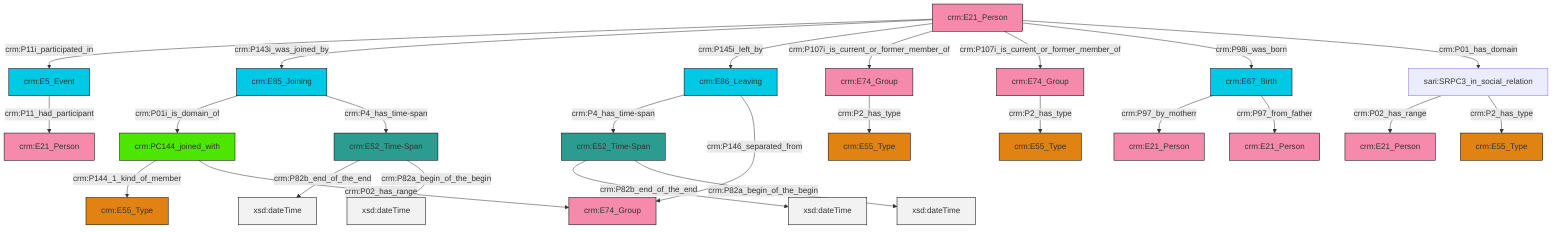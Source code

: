 graph TD
classDef Literal fill:#f2f2f2,stroke:#000000;
classDef CRM_Entity fill:#FFFFFF,stroke:#000000;
classDef Temporal_Entity fill:#00C9E6, stroke:#000000;
classDef Type fill:#E18312, stroke:#000000;
classDef Time-Span fill:#2C9C91, stroke:#000000;
classDef Appellation fill:#FFEB7F, stroke:#000000;
classDef Place fill:#008836, stroke:#000000;
classDef Persistent_Item fill:#B266B2, stroke:#000000;
classDef Conceptual_Object fill:#FFD700, stroke:#000000;
classDef Physical_Thing fill:#D2B48C, stroke:#000000;
classDef Actor fill:#f58aad, stroke:#000000;
classDef PC_Classes fill:#4ce600, stroke:#000000;
classDef Multi fill:#cccccc,stroke:#000000;

0["crm:E21_Person"]:::Actor -->|crm:P11i_participated_in| 1["crm:E5_Event"]:::Temporal_Entity
2["crm:PC144_joined_with"]:::PC_Classes -->|crm:P144_1_kind_of_member| 3["crm:E55_Type"]:::Type
7["crm:E52_Time-Span"]:::Time-Span -->|crm:P82b_end_of_the_end| 8[xsd:dateTime]:::Literal
0["crm:E21_Person"]:::Actor -->|crm:P143i_was_joined_by| 11["crm:E85_Joining"]:::Temporal_Entity
13["crm:E67_Birth"]:::Temporal_Entity -->|crm:P97_by_motherr| 14["crm:E21_Person"]:::Actor
7["crm:E52_Time-Span"]:::Time-Span -->|crm:P82a_begin_of_the_begin| 17[xsd:dateTime]:::Literal
22["sari:SRPC3_in_social_relation"]:::Default -->|crm:P02_has_range| 23["crm:E21_Person"]:::Actor
22["sari:SRPC3_in_social_relation"]:::Default -->|crm:P2_has_type| 9["crm:E55_Type"]:::Type
11["crm:E85_Joining"]:::Temporal_Entity -->|crm:P01i_is_domain_of| 2["crm:PC144_joined_with"]:::PC_Classes
0["crm:E21_Person"]:::Actor -->|crm:P145i_left_by| 25["crm:E86_Leaving"]:::Temporal_Entity
25["crm:E86_Leaving"]:::Temporal_Entity -->|crm:P4_has_time-span| 7["crm:E52_Time-Span"]:::Time-Span
0["crm:E21_Person"]:::Actor -->|crm:P107i_is_current_or_former_member_of| 32["crm:E74_Group"]:::Actor
13["crm:E67_Birth"]:::Temporal_Entity -->|crm:P97_from_father| 18["crm:E21_Person"]:::Actor
32["crm:E74_Group"]:::Actor -->|crm:P2_has_type| 30["crm:E55_Type"]:::Type
34["crm:E74_Group"]:::Actor -->|crm:P2_has_type| 35["crm:E55_Type"]:::Type
0["crm:E21_Person"]:::Actor -->|crm:P107i_is_current_or_former_member_of| 34["crm:E74_Group"]:::Actor
0["crm:E21_Person"]:::Actor -->|crm:P98i_was_born| 13["crm:E67_Birth"]:::Temporal_Entity
27["crm:E52_Time-Span"]:::Time-Span -->|crm:P82b_end_of_the_end| 39[xsd:dateTime]:::Literal
11["crm:E85_Joining"]:::Temporal_Entity -->|crm:P4_has_time-span| 27["crm:E52_Time-Span"]:::Time-Span
27["crm:E52_Time-Span"]:::Time-Span -->|crm:P82a_begin_of_the_begin| 42[xsd:dateTime]:::Literal
1["crm:E5_Event"]:::Temporal_Entity -->|crm:P11_had_participant| 5["crm:E21_Person"]:::Actor
0["crm:E21_Person"]:::Actor -->|crm:P01_has_domain| 22["sari:SRPC3_in_social_relation"]:::Default
2["crm:PC144_joined_with"]:::PC_Classes -->|crm:P02_has_range| 15["crm:E74_Group"]:::Actor
25["crm:E86_Leaving"]:::Temporal_Entity -->|crm:P146_separated_from| 15["crm:E74_Group"]:::Actor